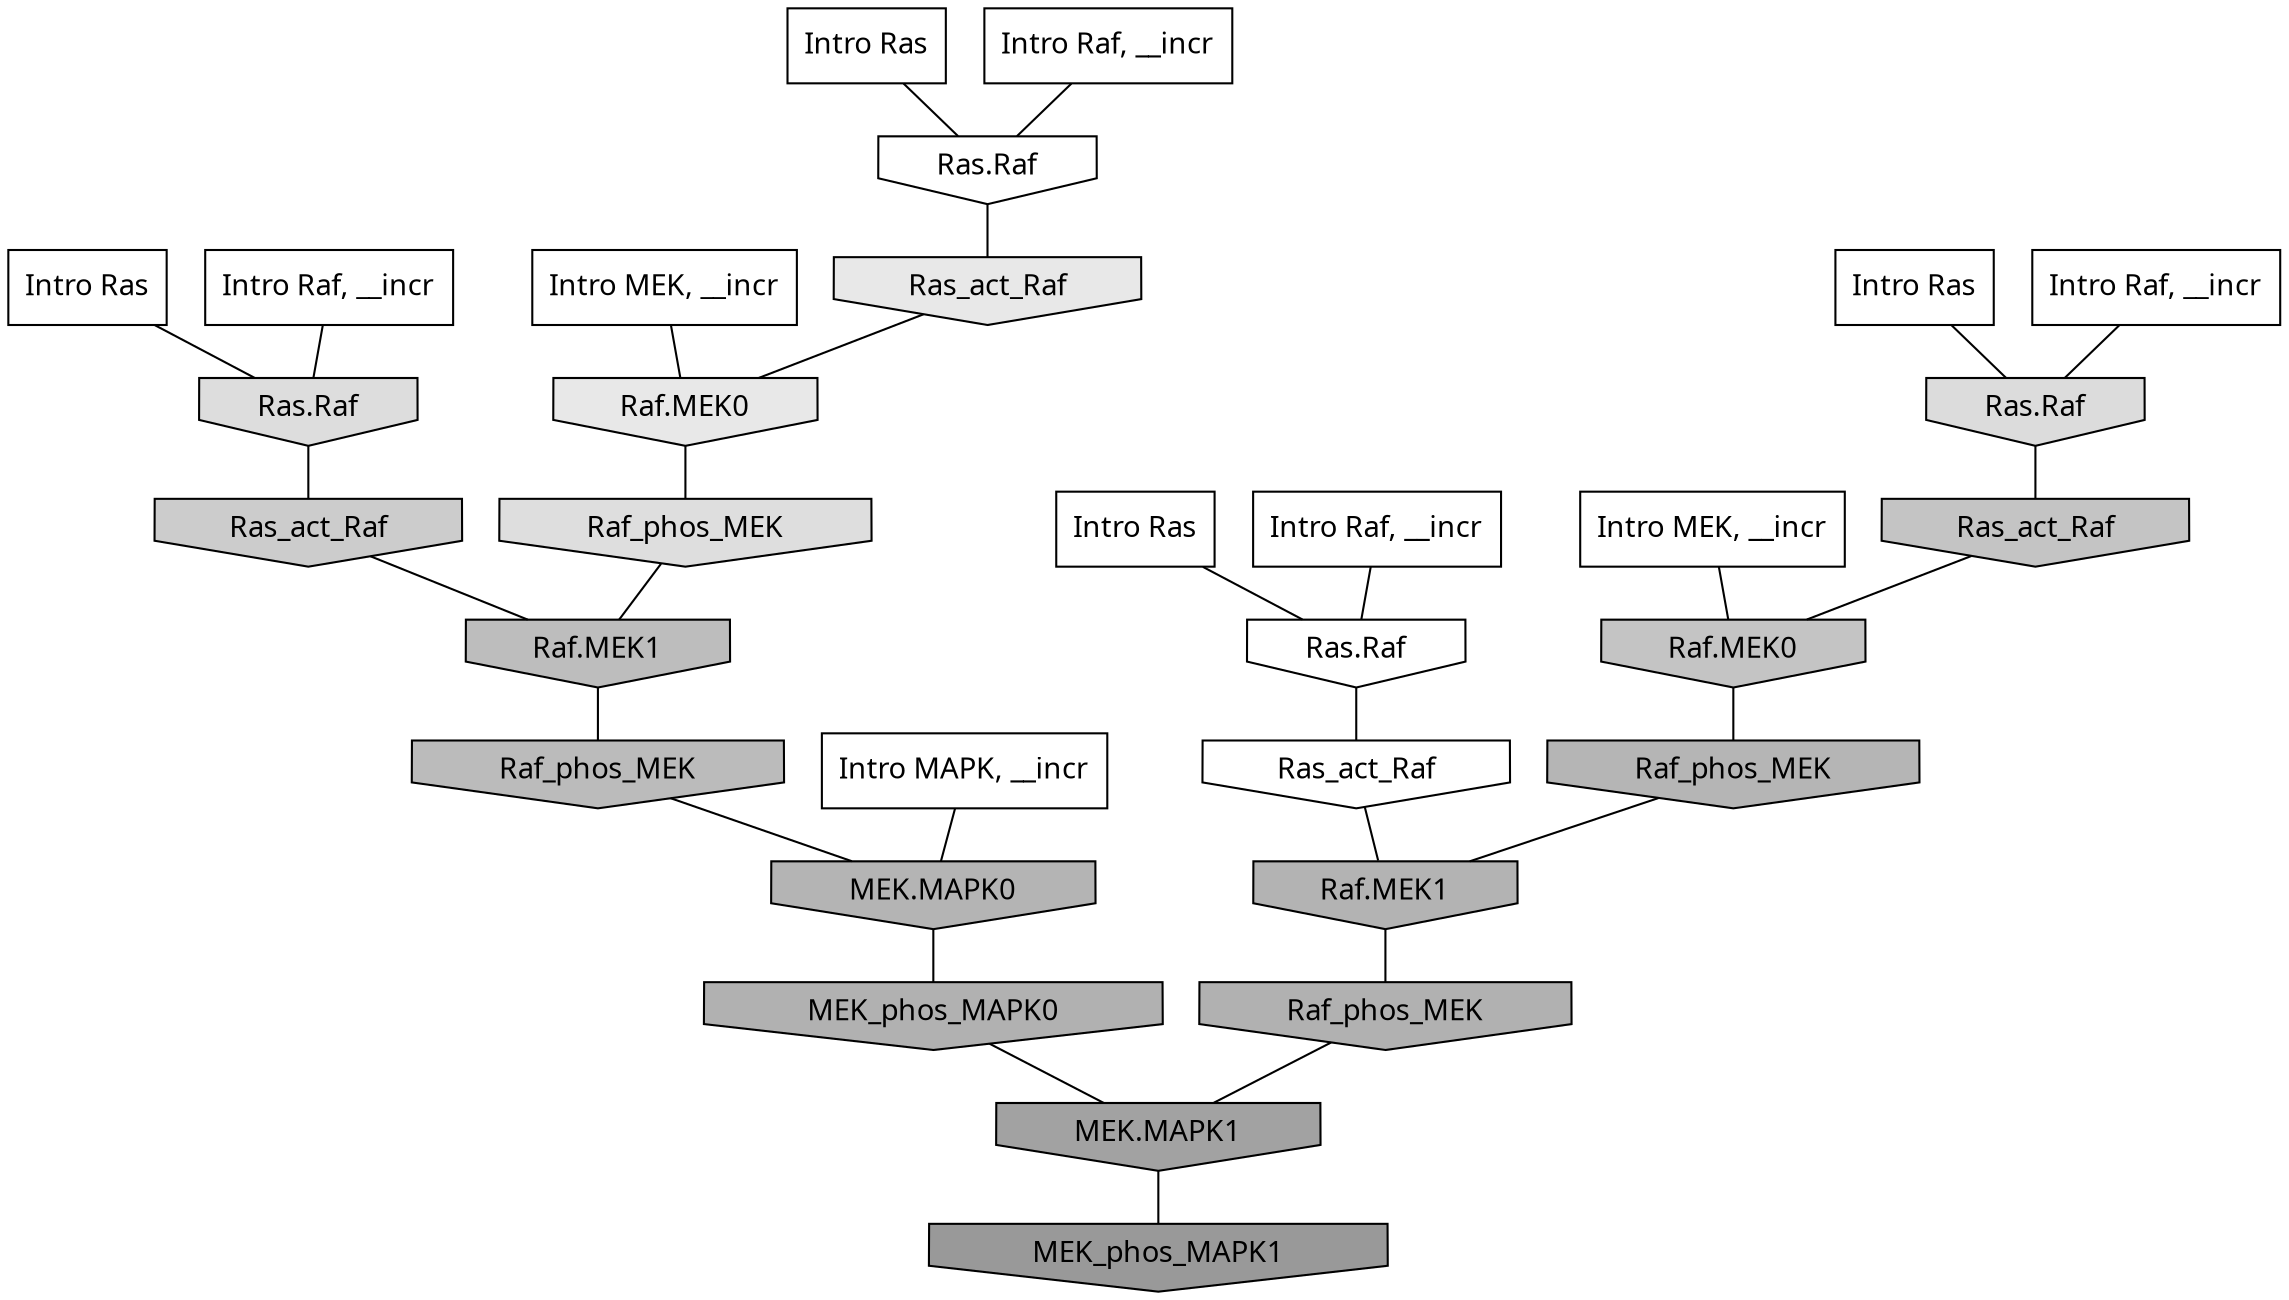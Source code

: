 digraph G{
  rankdir="TB";
  ranksep=0.30;
  node [fontname="CMU Serif"];
  edge [fontname="CMU Serif"];
  
  18 [label="Intro Ras", shape=rectangle, style=filled, fillcolor="0.000 0.000 1.000"]
  
  41 [label="Intro Ras", shape=rectangle, style=filled, fillcolor="0.000 0.000 1.000"]
  
  46 [label="Intro Ras", shape=rectangle, style=filled, fillcolor="0.000 0.000 1.000"]
  
  50 [label="Intro Ras", shape=rectangle, style=filled, fillcolor="0.000 0.000 1.000"]
  
  124 [label="Intro Raf, __incr", shape=rectangle, style=filled, fillcolor="0.000 0.000 1.000"]
  
  847 [label="Intro Raf, __incr", shape=rectangle, style=filled, fillcolor="0.000 0.000 1.000"]
  
  979 [label="Intro Raf, __incr", shape=rectangle, style=filled, fillcolor="0.000 0.000 1.000"]
  
  1018 [label="Intro Raf, __incr", shape=rectangle, style=filled, fillcolor="0.000 0.000 1.000"]
  
  1430 [label="Intro MEK, __incr", shape=rectangle, style=filled, fillcolor="0.000 0.000 1.000"]
  
  1813 [label="Intro MEK, __incr", shape=rectangle, style=filled, fillcolor="0.000 0.000 1.000"]
  
  3099 [label="Intro MAPK, __incr", shape=rectangle, style=filled, fillcolor="0.000 0.000 1.000"]
  
  3259 [label="Ras.Raf", shape=invhouse, style=filled, fillcolor="0.000 0.000 1.000"]
  
  3271 [label="Ras.Raf", shape=invhouse, style=filled, fillcolor="0.000 0.000 1.000"]
  
  3299 [label="Ras_act_Raf", shape=invhouse, style=filled, fillcolor="0.000 0.000 1.000"]
  
  4129 [label="Ras_act_Raf", shape=invhouse, style=filled, fillcolor="0.000 0.000 0.908"]
  
  4132 [label="Raf.MEK0", shape=invhouse, style=filled, fillcolor="0.000 0.000 0.907"]
  
  4593 [label="Raf_phos_MEK", shape=invhouse, style=filled, fillcolor="0.000 0.000 0.871"]
  
  4659 [label="Ras.Raf", shape=invhouse, style=filled, fillcolor="0.000 0.000 0.867"]
  
  4718 [label="Ras.Raf", shape=invhouse, style=filled, fillcolor="0.000 0.000 0.863"]
  
  5721 [label="Ras_act_Raf", shape=invhouse, style=filled, fillcolor="0.000 0.000 0.797"]
  
  6291 [label="Ras_act_Raf", shape=invhouse, style=filled, fillcolor="0.000 0.000 0.766"]
  
  6293 [label="Raf.MEK0", shape=invhouse, style=filled, fillcolor="0.000 0.000 0.766"]
  
  6916 [label="Raf.MEK1", shape=invhouse, style=filled, fillcolor="0.000 0.000 0.739"]
  
  7046 [label="Raf_phos_MEK", shape=invhouse, style=filled, fillcolor="0.000 0.000 0.733"]
  
  7732 [label="Raf_phos_MEK", shape=invhouse, style=filled, fillcolor="0.000 0.000 0.710"]
  
  7821 [label="MEK.MAPK0", shape=invhouse, style=filled, fillcolor="0.000 0.000 0.707"]
  
  7974 [label="Raf.MEK1", shape=invhouse, style=filled, fillcolor="0.000 0.000 0.701"]
  
  8271 [label="MEK_phos_MAPK0", shape=invhouse, style=filled, fillcolor="0.000 0.000 0.692"]
  
  8273 [label="Raf_phos_MEK", shape=invhouse, style=filled, fillcolor="0.000 0.000 0.692"]
  
  10225 [label="MEK.MAPK1", shape=invhouse, style=filled, fillcolor="0.000 0.000 0.636"]
  
  11896 [label="MEK_phos_MAPK1", shape=invhouse, style=filled, fillcolor="0.000 0.000 0.600"]
  
  
  10225 -> 11896 [dir=none, color="0.000 0.000 0.000"] 
  8273 -> 10225 [dir=none, color="0.000 0.000 0.000"] 
  8271 -> 10225 [dir=none, color="0.000 0.000 0.000"] 
  7974 -> 8273 [dir=none, color="0.000 0.000 0.000"] 
  7821 -> 8271 [dir=none, color="0.000 0.000 0.000"] 
  7732 -> 7974 [dir=none, color="0.000 0.000 0.000"] 
  7046 -> 7821 [dir=none, color="0.000 0.000 0.000"] 
  6916 -> 7046 [dir=none, color="0.000 0.000 0.000"] 
  6293 -> 7732 [dir=none, color="0.000 0.000 0.000"] 
  6291 -> 6293 [dir=none, color="0.000 0.000 0.000"] 
  5721 -> 6916 [dir=none, color="0.000 0.000 0.000"] 
  4718 -> 6291 [dir=none, color="0.000 0.000 0.000"] 
  4659 -> 5721 [dir=none, color="0.000 0.000 0.000"] 
  4593 -> 6916 [dir=none, color="0.000 0.000 0.000"] 
  4132 -> 4593 [dir=none, color="0.000 0.000 0.000"] 
  4129 -> 4132 [dir=none, color="0.000 0.000 0.000"] 
  3299 -> 7974 [dir=none, color="0.000 0.000 0.000"] 
  3271 -> 4129 [dir=none, color="0.000 0.000 0.000"] 
  3259 -> 3299 [dir=none, color="0.000 0.000 0.000"] 
  3099 -> 7821 [dir=none, color="0.000 0.000 0.000"] 
  1813 -> 4132 [dir=none, color="0.000 0.000 0.000"] 
  1430 -> 6293 [dir=none, color="0.000 0.000 0.000"] 
  1018 -> 3259 [dir=none, color="0.000 0.000 0.000"] 
  979 -> 3271 [dir=none, color="0.000 0.000 0.000"] 
  847 -> 4718 [dir=none, color="0.000 0.000 0.000"] 
  124 -> 4659 [dir=none, color="0.000 0.000 0.000"] 
  50 -> 3271 [dir=none, color="0.000 0.000 0.000"] 
  46 -> 4718 [dir=none, color="0.000 0.000 0.000"] 
  41 -> 3259 [dir=none, color="0.000 0.000 0.000"] 
  18 -> 4659 [dir=none, color="0.000 0.000 0.000"] 
  
  }
